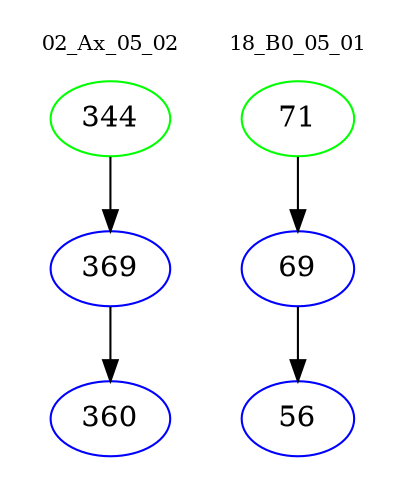 digraph{
subgraph cluster_0 {
color = white
label = "02_Ax_05_02";
fontsize=10;
T0_344 [label="344", color="green"]
T0_344 -> T0_369 [color="black"]
T0_369 [label="369", color="blue"]
T0_369 -> T0_360 [color="black"]
T0_360 [label="360", color="blue"]
}
subgraph cluster_1 {
color = white
label = "18_B0_05_01";
fontsize=10;
T1_71 [label="71", color="green"]
T1_71 -> T1_69 [color="black"]
T1_69 [label="69", color="blue"]
T1_69 -> T1_56 [color="black"]
T1_56 [label="56", color="blue"]
}
}
